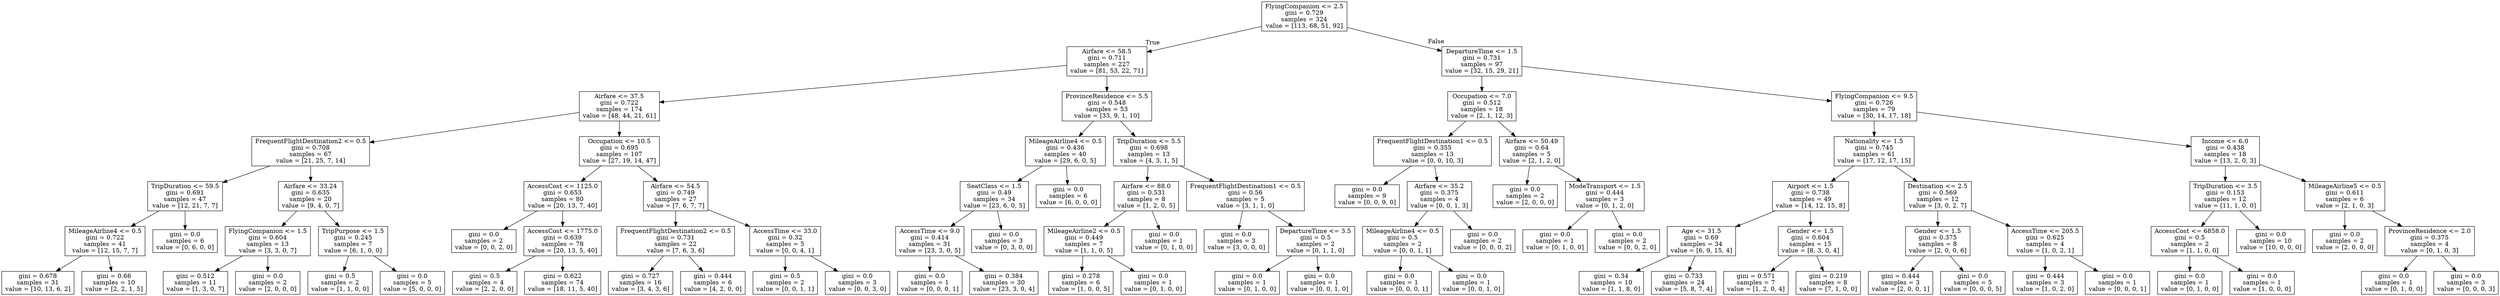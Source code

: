 digraph Tree {
node [shape=box] ;
0 [label="FlyingCompanion <= 2.5\ngini = 0.729\nsamples = 324\nvalue = [113, 68, 51, 92]"] ;
1 [label="Airfare <= 58.5\ngini = 0.711\nsamples = 227\nvalue = [81, 53, 22, 71]"] ;
0 -> 1 [labeldistance=2.5, labelangle=45, headlabel="True"] ;
2 [label="Airfare <= 37.5\ngini = 0.722\nsamples = 174\nvalue = [48, 44, 21, 61]"] ;
1 -> 2 ;
3 [label="FrequentFlightDestination2 <= 0.5\ngini = 0.708\nsamples = 67\nvalue = [21, 25, 7, 14]"] ;
2 -> 3 ;
4 [label="TripDuration <= 59.5\ngini = 0.691\nsamples = 47\nvalue = [12, 21, 7, 7]"] ;
3 -> 4 ;
5 [label="MileageAirline4 <= 0.5\ngini = 0.722\nsamples = 41\nvalue = [12, 15, 7, 7]"] ;
4 -> 5 ;
6 [label="gini = 0.678\nsamples = 31\nvalue = [10, 13, 6, 2]"] ;
5 -> 6 ;
7 [label="gini = 0.66\nsamples = 10\nvalue = [2, 2, 1, 5]"] ;
5 -> 7 ;
8 [label="gini = 0.0\nsamples = 6\nvalue = [0, 6, 0, 0]"] ;
4 -> 8 ;
9 [label="Airfare <= 33.24\ngini = 0.635\nsamples = 20\nvalue = [9, 4, 0, 7]"] ;
3 -> 9 ;
10 [label="FlyingCompanion <= 1.5\ngini = 0.604\nsamples = 13\nvalue = [3, 3, 0, 7]"] ;
9 -> 10 ;
11 [label="gini = 0.512\nsamples = 11\nvalue = [1, 3, 0, 7]"] ;
10 -> 11 ;
12 [label="gini = 0.0\nsamples = 2\nvalue = [2, 0, 0, 0]"] ;
10 -> 12 ;
13 [label="TripPurpose <= 1.5\ngini = 0.245\nsamples = 7\nvalue = [6, 1, 0, 0]"] ;
9 -> 13 ;
14 [label="gini = 0.5\nsamples = 2\nvalue = [1, 1, 0, 0]"] ;
13 -> 14 ;
15 [label="gini = 0.0\nsamples = 5\nvalue = [5, 0, 0, 0]"] ;
13 -> 15 ;
16 [label="Occupation <= 10.5\ngini = 0.695\nsamples = 107\nvalue = [27, 19, 14, 47]"] ;
2 -> 16 ;
17 [label="AccessCost <= 1125.0\ngini = 0.653\nsamples = 80\nvalue = [20, 13, 7, 40]"] ;
16 -> 17 ;
18 [label="gini = 0.0\nsamples = 2\nvalue = [0, 0, 2, 0]"] ;
17 -> 18 ;
19 [label="AccessCost <= 1775.0\ngini = 0.639\nsamples = 78\nvalue = [20, 13, 5, 40]"] ;
17 -> 19 ;
20 [label="gini = 0.5\nsamples = 4\nvalue = [2, 2, 0, 0]"] ;
19 -> 20 ;
21 [label="gini = 0.622\nsamples = 74\nvalue = [18, 11, 5, 40]"] ;
19 -> 21 ;
22 [label="Airfare <= 54.5\ngini = 0.749\nsamples = 27\nvalue = [7, 6, 7, 7]"] ;
16 -> 22 ;
23 [label="FrequentFlightDestination2 <= 0.5\ngini = 0.731\nsamples = 22\nvalue = [7, 6, 3, 6]"] ;
22 -> 23 ;
24 [label="gini = 0.727\nsamples = 16\nvalue = [3, 4, 3, 6]"] ;
23 -> 24 ;
25 [label="gini = 0.444\nsamples = 6\nvalue = [4, 2, 0, 0]"] ;
23 -> 25 ;
26 [label="AccessTime <= 33.0\ngini = 0.32\nsamples = 5\nvalue = [0, 0, 4, 1]"] ;
22 -> 26 ;
27 [label="gini = 0.5\nsamples = 2\nvalue = [0, 0, 1, 1]"] ;
26 -> 27 ;
28 [label="gini = 0.0\nsamples = 3\nvalue = [0, 0, 3, 0]"] ;
26 -> 28 ;
29 [label="ProvinceResidence <= 5.5\ngini = 0.548\nsamples = 53\nvalue = [33, 9, 1, 10]"] ;
1 -> 29 ;
30 [label="MileageAirline4 <= 0.5\ngini = 0.436\nsamples = 40\nvalue = [29, 6, 0, 5]"] ;
29 -> 30 ;
31 [label="SeatClass <= 1.5\ngini = 0.49\nsamples = 34\nvalue = [23, 6, 0, 5]"] ;
30 -> 31 ;
32 [label="AccessTime <= 9.0\ngini = 0.414\nsamples = 31\nvalue = [23, 3, 0, 5]"] ;
31 -> 32 ;
33 [label="gini = 0.0\nsamples = 1\nvalue = [0, 0, 0, 1]"] ;
32 -> 33 ;
34 [label="gini = 0.384\nsamples = 30\nvalue = [23, 3, 0, 4]"] ;
32 -> 34 ;
35 [label="gini = 0.0\nsamples = 3\nvalue = [0, 3, 0, 0]"] ;
31 -> 35 ;
36 [label="gini = 0.0\nsamples = 6\nvalue = [6, 0, 0, 0]"] ;
30 -> 36 ;
37 [label="TripDuration <= 5.5\ngini = 0.698\nsamples = 13\nvalue = [4, 3, 1, 5]"] ;
29 -> 37 ;
38 [label="Airfare <= 88.0\ngini = 0.531\nsamples = 8\nvalue = [1, 2, 0, 5]"] ;
37 -> 38 ;
39 [label="MileageAirline2 <= 0.5\ngini = 0.449\nsamples = 7\nvalue = [1, 1, 0, 5]"] ;
38 -> 39 ;
40 [label="gini = 0.278\nsamples = 6\nvalue = [1, 0, 0, 5]"] ;
39 -> 40 ;
41 [label="gini = 0.0\nsamples = 1\nvalue = [0, 1, 0, 0]"] ;
39 -> 41 ;
42 [label="gini = 0.0\nsamples = 1\nvalue = [0, 1, 0, 0]"] ;
38 -> 42 ;
43 [label="FrequentFlightDestination1 <= 0.5\ngini = 0.56\nsamples = 5\nvalue = [3, 1, 1, 0]"] ;
37 -> 43 ;
44 [label="gini = 0.0\nsamples = 3\nvalue = [3, 0, 0, 0]"] ;
43 -> 44 ;
45 [label="DepartureTime <= 3.5\ngini = 0.5\nsamples = 2\nvalue = [0, 1, 1, 0]"] ;
43 -> 45 ;
46 [label="gini = 0.0\nsamples = 1\nvalue = [0, 1, 0, 0]"] ;
45 -> 46 ;
47 [label="gini = 0.0\nsamples = 1\nvalue = [0, 0, 1, 0]"] ;
45 -> 47 ;
48 [label="DepartureTime <= 1.5\ngini = 0.731\nsamples = 97\nvalue = [32, 15, 29, 21]"] ;
0 -> 48 [labeldistance=2.5, labelangle=-45, headlabel="False"] ;
49 [label="Occupation <= 7.0\ngini = 0.512\nsamples = 18\nvalue = [2, 1, 12, 3]"] ;
48 -> 49 ;
50 [label="FrequentFlightDestination1 <= 0.5\ngini = 0.355\nsamples = 13\nvalue = [0, 0, 10, 3]"] ;
49 -> 50 ;
51 [label="gini = 0.0\nsamples = 9\nvalue = [0, 0, 9, 0]"] ;
50 -> 51 ;
52 [label="Airfare <= 35.2\ngini = 0.375\nsamples = 4\nvalue = [0, 0, 1, 3]"] ;
50 -> 52 ;
53 [label="MileageAirline4 <= 0.5\ngini = 0.5\nsamples = 2\nvalue = [0, 0, 1, 1]"] ;
52 -> 53 ;
54 [label="gini = 0.0\nsamples = 1\nvalue = [0, 0, 0, 1]"] ;
53 -> 54 ;
55 [label="gini = 0.0\nsamples = 1\nvalue = [0, 0, 1, 0]"] ;
53 -> 55 ;
56 [label="gini = 0.0\nsamples = 2\nvalue = [0, 0, 0, 2]"] ;
52 -> 56 ;
57 [label="Airfare <= 50.49\ngini = 0.64\nsamples = 5\nvalue = [2, 1, 2, 0]"] ;
49 -> 57 ;
58 [label="gini = 0.0\nsamples = 2\nvalue = [2, 0, 0, 0]"] ;
57 -> 58 ;
59 [label="ModeTransport <= 1.5\ngini = 0.444\nsamples = 3\nvalue = [0, 1, 2, 0]"] ;
57 -> 59 ;
60 [label="gini = 0.0\nsamples = 1\nvalue = [0, 1, 0, 0]"] ;
59 -> 60 ;
61 [label="gini = 0.0\nsamples = 2\nvalue = [0, 0, 2, 0]"] ;
59 -> 61 ;
62 [label="FlyingCompanion <= 9.5\ngini = 0.726\nsamples = 79\nvalue = [30, 14, 17, 18]"] ;
48 -> 62 ;
63 [label="Nationality <= 1.5\ngini = 0.745\nsamples = 61\nvalue = [17, 12, 17, 15]"] ;
62 -> 63 ;
64 [label="Airport <= 1.5\ngini = 0.738\nsamples = 49\nvalue = [14, 12, 15, 8]"] ;
63 -> 64 ;
65 [label="Age <= 31.5\ngini = 0.69\nsamples = 34\nvalue = [6, 9, 15, 4]"] ;
64 -> 65 ;
66 [label="gini = 0.34\nsamples = 10\nvalue = [1, 1, 8, 0]"] ;
65 -> 66 ;
67 [label="gini = 0.733\nsamples = 24\nvalue = [5, 8, 7, 4]"] ;
65 -> 67 ;
68 [label="Gender <= 1.5\ngini = 0.604\nsamples = 15\nvalue = [8, 3, 0, 4]"] ;
64 -> 68 ;
69 [label="gini = 0.571\nsamples = 7\nvalue = [1, 2, 0, 4]"] ;
68 -> 69 ;
70 [label="gini = 0.219\nsamples = 8\nvalue = [7, 1, 0, 0]"] ;
68 -> 70 ;
71 [label="Destination <= 2.5\ngini = 0.569\nsamples = 12\nvalue = [3, 0, 2, 7]"] ;
63 -> 71 ;
72 [label="Gender <= 1.5\ngini = 0.375\nsamples = 8\nvalue = [2, 0, 0, 6]"] ;
71 -> 72 ;
73 [label="gini = 0.444\nsamples = 3\nvalue = [2, 0, 0, 1]"] ;
72 -> 73 ;
74 [label="gini = 0.0\nsamples = 5\nvalue = [0, 0, 0, 5]"] ;
72 -> 74 ;
75 [label="AccessTime <= 205.5\ngini = 0.625\nsamples = 4\nvalue = [1, 0, 2, 1]"] ;
71 -> 75 ;
76 [label="gini = 0.444\nsamples = 3\nvalue = [1, 0, 2, 0]"] ;
75 -> 76 ;
77 [label="gini = 0.0\nsamples = 1\nvalue = [0, 0, 0, 1]"] ;
75 -> 77 ;
78 [label="Income <= 6.0\ngini = 0.438\nsamples = 18\nvalue = [13, 2, 0, 3]"] ;
62 -> 78 ;
79 [label="TripDuration <= 3.5\ngini = 0.153\nsamples = 12\nvalue = [11, 1, 0, 0]"] ;
78 -> 79 ;
80 [label="AccessCost <= 6858.0\ngini = 0.5\nsamples = 2\nvalue = [1, 1, 0, 0]"] ;
79 -> 80 ;
81 [label="gini = 0.0\nsamples = 1\nvalue = [0, 1, 0, 0]"] ;
80 -> 81 ;
82 [label="gini = 0.0\nsamples = 1\nvalue = [1, 0, 0, 0]"] ;
80 -> 82 ;
83 [label="gini = 0.0\nsamples = 10\nvalue = [10, 0, 0, 0]"] ;
79 -> 83 ;
84 [label="MileageAirline5 <= 0.5\ngini = 0.611\nsamples = 6\nvalue = [2, 1, 0, 3]"] ;
78 -> 84 ;
85 [label="gini = 0.0\nsamples = 2\nvalue = [2, 0, 0, 0]"] ;
84 -> 85 ;
86 [label="ProvinceResidence <= 2.0\ngini = 0.375\nsamples = 4\nvalue = [0, 1, 0, 3]"] ;
84 -> 86 ;
87 [label="gini = 0.0\nsamples = 1\nvalue = [0, 1, 0, 0]"] ;
86 -> 87 ;
88 [label="gini = 0.0\nsamples = 3\nvalue = [0, 0, 0, 3]"] ;
86 -> 88 ;
}